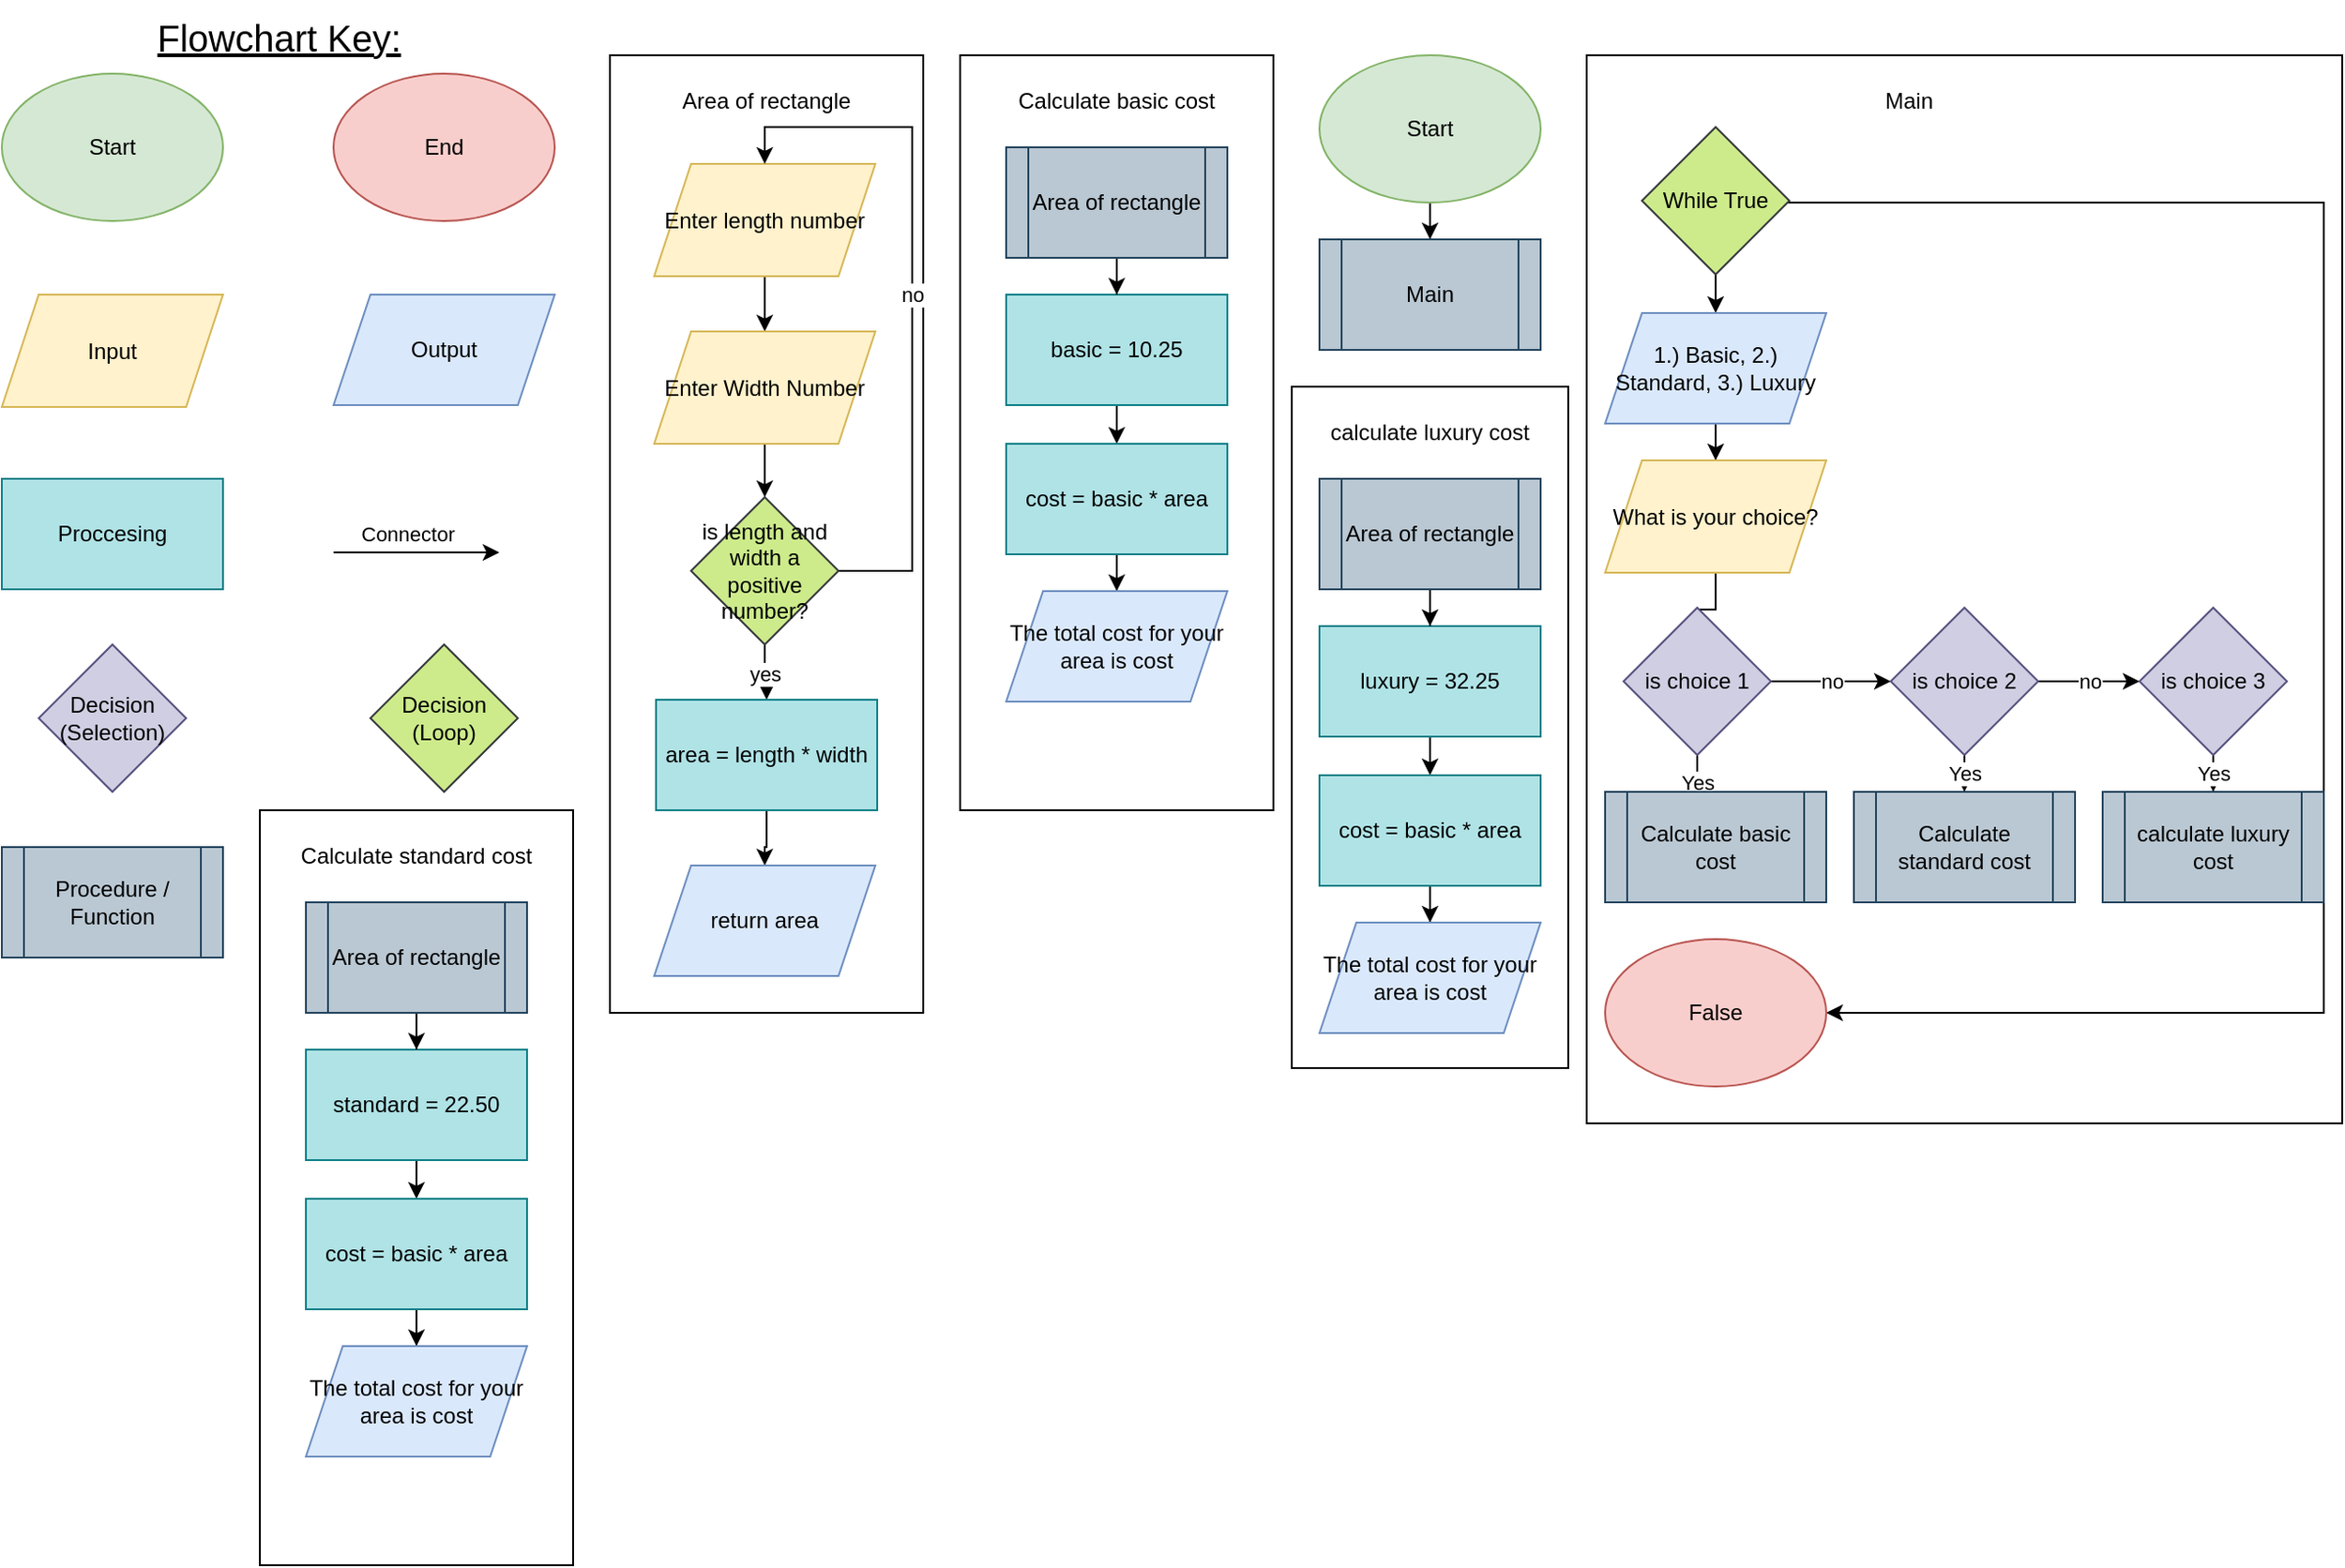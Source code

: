 <mxfile version="24.1.0" type="device">
  <diagram name="Page-1" id="DeJB2czDSN_dIi8B3RCe">
    <mxGraphModel dx="1393" dy="2004" grid="1" gridSize="10" guides="1" tooltips="1" connect="1" arrows="1" fold="1" page="1" pageScale="1" pageWidth="827" pageHeight="1169" math="0" shadow="0">
      <root>
        <mxCell id="0" />
        <mxCell id="1" parent="0" />
        <mxCell id="GwU9TqXV4x6sd4GeaGwo-1" value="Start" style="ellipse;whiteSpace=wrap;html=1;fillColor=#d5e8d4;strokeColor=#82b366;" parent="1" vertex="1">
          <mxGeometry x="50" y="-250" width="120" height="80" as="geometry" />
        </mxCell>
        <mxCell id="GwU9TqXV4x6sd4GeaGwo-2" value="End" style="ellipse;whiteSpace=wrap;html=1;fillColor=#f8cecc;strokeColor=#b85450;" parent="1" vertex="1">
          <mxGeometry x="230" y="-250" width="120" height="80" as="geometry" />
        </mxCell>
        <mxCell id="GwU9TqXV4x6sd4GeaGwo-3" value="Input" style="shape=parallelogram;perimeter=parallelogramPerimeter;whiteSpace=wrap;html=1;fixedSize=1;fillColor=#fff2cc;strokeColor=#d6b656;" parent="1" vertex="1">
          <mxGeometry x="50" y="-130" width="120" height="61" as="geometry" />
        </mxCell>
        <mxCell id="GwU9TqXV4x6sd4GeaGwo-4" value="Output" style="shape=parallelogram;perimeter=parallelogramPerimeter;whiteSpace=wrap;html=1;fixedSize=1;fillColor=#dae8fc;strokeColor=#6c8ebf;" parent="1" vertex="1">
          <mxGeometry x="230" y="-130" width="120" height="60" as="geometry" />
        </mxCell>
        <mxCell id="GwU9TqXV4x6sd4GeaGwo-5" value="Proccesing" style="rounded=0;whiteSpace=wrap;html=1;fillColor=#b0e3e6;strokeColor=#0e8088;" parent="1" vertex="1">
          <mxGeometry x="50" y="-30" width="120" height="60" as="geometry" />
        </mxCell>
        <mxCell id="GwU9TqXV4x6sd4GeaGwo-6" value="Decision (Selection)" style="rhombus;whiteSpace=wrap;html=1;fillColor=#d0cee2;strokeColor=#56517e;" parent="1" vertex="1">
          <mxGeometry x="70" y="60" width="80" height="80" as="geometry" />
        </mxCell>
        <mxCell id="GwU9TqXV4x6sd4GeaGwo-7" value="Decision (Loop)" style="rhombus;whiteSpace=wrap;html=1;fillColor=#cdeb8b;strokeColor=#36393d;" parent="1" vertex="1">
          <mxGeometry x="250" y="60" width="80" height="80" as="geometry" />
        </mxCell>
        <mxCell id="GwU9TqXV4x6sd4GeaGwo-8" value="" style="endArrow=classic;html=1;rounded=0;" parent="1" edge="1">
          <mxGeometry width="50" height="50" relative="1" as="geometry">
            <mxPoint x="230" y="10" as="sourcePoint" />
            <mxPoint x="320" y="10" as="targetPoint" />
          </mxGeometry>
        </mxCell>
        <mxCell id="GwU9TqXV4x6sd4GeaGwo-9" value="Connector" style="edgeLabel;html=1;align=center;verticalAlign=middle;resizable=0;points=[];" parent="GwU9TqXV4x6sd4GeaGwo-8" connectable="0" vertex="1">
          <mxGeometry x="-0.689" y="4" relative="1" as="geometry">
            <mxPoint x="26" y="-6" as="offset" />
          </mxGeometry>
        </mxCell>
        <mxCell id="GwU9TqXV4x6sd4GeaGwo-10" value="&lt;font style=&quot;font-size: 20px;&quot;&gt;&lt;u&gt;Flowchart Key:&lt;/u&gt;&lt;/font&gt;" style="text;html=1;align=center;verticalAlign=middle;resizable=0;points=[];autosize=1;strokeColor=none;fillColor=none;" parent="1" vertex="1">
          <mxGeometry x="120" y="-290" width="160" height="40" as="geometry" />
        </mxCell>
        <mxCell id="GwU9TqXV4x6sd4GeaGwo-11" value="Procedure / Function" style="shape=process;whiteSpace=wrap;html=1;backgroundOutline=1;fillColor=#bac8d3;strokeColor=#23445d;" parent="1" vertex="1">
          <mxGeometry x="50" y="170" width="120" height="60" as="geometry" />
        </mxCell>
        <mxCell id="KE83tORIBBEMfqk5LqUf-84" style="edgeStyle=orthogonalEdgeStyle;rounded=0;orthogonalLoop=1;jettySize=auto;html=1;" edge="1" parent="1" source="KE83tORIBBEMfqk5LqUf-1" target="KE83tORIBBEMfqk5LqUf-6">
          <mxGeometry relative="1" as="geometry" />
        </mxCell>
        <mxCell id="KE83tORIBBEMfqk5LqUf-1" value="Start" style="ellipse;whiteSpace=wrap;html=1;fillColor=#d5e8d4;strokeColor=#82b366;" vertex="1" parent="1">
          <mxGeometry x="765" y="-260" width="120" height="80" as="geometry" />
        </mxCell>
        <mxCell id="KE83tORIBBEMfqk5LqUf-6" value="Main" style="shape=process;whiteSpace=wrap;html=1;backgroundOutline=1;fillColor=#bac8d3;strokeColor=#23445d;" vertex="1" parent="1">
          <mxGeometry x="765" y="-160" width="120" height="60" as="geometry" />
        </mxCell>
        <mxCell id="KE83tORIBBEMfqk5LqUf-7" value="" style="rounded=0;whiteSpace=wrap;html=1;" vertex="1" parent="1">
          <mxGeometry x="380" y="-260" width="170" height="520" as="geometry" />
        </mxCell>
        <mxCell id="KE83tORIBBEMfqk5LqUf-8" value="" style="rounded=0;whiteSpace=wrap;html=1;" vertex="1" parent="1">
          <mxGeometry x="910" y="-260" width="410" height="580" as="geometry" />
        </mxCell>
        <mxCell id="KE83tORIBBEMfqk5LqUf-9" value="Area of rectangle" style="text;html=1;align=center;verticalAlign=middle;whiteSpace=wrap;rounded=0;" vertex="1" parent="1">
          <mxGeometry x="390" y="-250" width="150" height="30" as="geometry" />
        </mxCell>
        <mxCell id="KE83tORIBBEMfqk5LqUf-19" style="edgeStyle=orthogonalEdgeStyle;rounded=0;orthogonalLoop=1;jettySize=auto;html=1;exitX=0.5;exitY=1;exitDx=0;exitDy=0;entryX=0.5;entryY=0;entryDx=0;entryDy=0;" edge="1" parent="1" source="KE83tORIBBEMfqk5LqUf-10" target="KE83tORIBBEMfqk5LqUf-14">
          <mxGeometry relative="1" as="geometry" />
        </mxCell>
        <mxCell id="KE83tORIBBEMfqk5LqUf-10" value="Enter length number" style="shape=parallelogram;perimeter=parallelogramPerimeter;whiteSpace=wrap;html=1;fixedSize=1;fillColor=#fff2cc;strokeColor=#d6b656;" vertex="1" parent="1">
          <mxGeometry x="404" y="-201" width="120" height="61" as="geometry" />
        </mxCell>
        <mxCell id="KE83tORIBBEMfqk5LqUf-20" style="edgeStyle=orthogonalEdgeStyle;rounded=0;orthogonalLoop=1;jettySize=auto;html=1;exitX=0.5;exitY=1;exitDx=0;exitDy=0;" edge="1" parent="1" source="KE83tORIBBEMfqk5LqUf-14" target="KE83tORIBBEMfqk5LqUf-15">
          <mxGeometry relative="1" as="geometry" />
        </mxCell>
        <mxCell id="KE83tORIBBEMfqk5LqUf-14" value="Enter Width Number" style="shape=parallelogram;perimeter=parallelogramPerimeter;whiteSpace=wrap;html=1;fixedSize=1;fillColor=#fff2cc;strokeColor=#d6b656;" vertex="1" parent="1">
          <mxGeometry x="404" y="-110" width="120" height="61" as="geometry" />
        </mxCell>
        <mxCell id="KE83tORIBBEMfqk5LqUf-17" value="no" style="edgeStyle=orthogonalEdgeStyle;rounded=0;orthogonalLoop=1;jettySize=auto;html=1;entryX=0.5;entryY=0;entryDx=0;entryDy=0;" edge="1" parent="1" source="KE83tORIBBEMfqk5LqUf-15" target="KE83tORIBBEMfqk5LqUf-10">
          <mxGeometry relative="1" as="geometry">
            <Array as="points">
              <mxPoint x="544" y="20" />
              <mxPoint x="544" y="-221" />
              <mxPoint x="464" y="-221" />
            </Array>
          </mxGeometry>
        </mxCell>
        <mxCell id="KE83tORIBBEMfqk5LqUf-22" value="yes" style="edgeStyle=orthogonalEdgeStyle;rounded=0;orthogonalLoop=1;jettySize=auto;html=1;" edge="1" parent="1" source="KE83tORIBBEMfqk5LqUf-15" target="KE83tORIBBEMfqk5LqUf-16">
          <mxGeometry relative="1" as="geometry" />
        </mxCell>
        <mxCell id="KE83tORIBBEMfqk5LqUf-15" value="is length and width a positive number?" style="rhombus;whiteSpace=wrap;html=1;fillColor=#cdeb8b;strokeColor=#36393d;" vertex="1" parent="1">
          <mxGeometry x="424" y="-20" width="80" height="80" as="geometry" />
        </mxCell>
        <mxCell id="KE83tORIBBEMfqk5LqUf-23" style="edgeStyle=orthogonalEdgeStyle;rounded=0;orthogonalLoop=1;jettySize=auto;html=1;" edge="1" parent="1" source="KE83tORIBBEMfqk5LqUf-16" target="KE83tORIBBEMfqk5LqUf-21">
          <mxGeometry relative="1" as="geometry" />
        </mxCell>
        <mxCell id="KE83tORIBBEMfqk5LqUf-16" value="area = length * width" style="rounded=0;whiteSpace=wrap;html=1;fillColor=#b0e3e6;strokeColor=#0e8088;" vertex="1" parent="1">
          <mxGeometry x="405" y="90" width="120" height="60" as="geometry" />
        </mxCell>
        <mxCell id="KE83tORIBBEMfqk5LqUf-21" value="return area" style="shape=parallelogram;perimeter=parallelogramPerimeter;whiteSpace=wrap;html=1;fixedSize=1;fillColor=#dae8fc;strokeColor=#6c8ebf;" vertex="1" parent="1">
          <mxGeometry x="404" y="180" width="120" height="60" as="geometry" />
        </mxCell>
        <mxCell id="KE83tORIBBEMfqk5LqUf-31" value="" style="rounded=0;whiteSpace=wrap;html=1;" vertex="1" parent="1">
          <mxGeometry x="190" y="150" width="170" height="410" as="geometry" />
        </mxCell>
        <mxCell id="KE83tORIBBEMfqk5LqUf-32" value="Calculate standard cost" style="text;html=1;align=center;verticalAlign=middle;whiteSpace=wrap;rounded=0;" vertex="1" parent="1">
          <mxGeometry x="200" y="160" width="150" height="30" as="geometry" />
        </mxCell>
        <mxCell id="KE83tORIBBEMfqk5LqUf-33" style="edgeStyle=orthogonalEdgeStyle;rounded=0;orthogonalLoop=1;jettySize=auto;html=1;" edge="1" parent="1" source="KE83tORIBBEMfqk5LqUf-34" target="KE83tORIBBEMfqk5LqUf-36">
          <mxGeometry relative="1" as="geometry" />
        </mxCell>
        <mxCell id="KE83tORIBBEMfqk5LqUf-34" value="standard = 22.50" style="rounded=0;whiteSpace=wrap;html=1;fillColor=#b0e3e6;strokeColor=#0e8088;" vertex="1" parent="1">
          <mxGeometry x="215" y="280" width="120" height="60" as="geometry" />
        </mxCell>
        <mxCell id="KE83tORIBBEMfqk5LqUf-35" style="edgeStyle=orthogonalEdgeStyle;rounded=0;orthogonalLoop=1;jettySize=auto;html=1;" edge="1" parent="1" source="KE83tORIBBEMfqk5LqUf-36" target="KE83tORIBBEMfqk5LqUf-37">
          <mxGeometry relative="1" as="geometry" />
        </mxCell>
        <mxCell id="KE83tORIBBEMfqk5LqUf-36" value="cost = basic * area" style="rounded=0;whiteSpace=wrap;html=1;fillColor=#b0e3e6;strokeColor=#0e8088;" vertex="1" parent="1">
          <mxGeometry x="215" y="361" width="120" height="60" as="geometry" />
        </mxCell>
        <mxCell id="KE83tORIBBEMfqk5LqUf-37" value="The total cost for your area is cost" style="shape=parallelogram;perimeter=parallelogramPerimeter;whiteSpace=wrap;html=1;fixedSize=1;fillColor=#dae8fc;strokeColor=#6c8ebf;" vertex="1" parent="1">
          <mxGeometry x="215" y="441" width="120" height="60" as="geometry" />
        </mxCell>
        <mxCell id="KE83tORIBBEMfqk5LqUf-45" value="Main" style="text;html=1;align=center;verticalAlign=middle;whiteSpace=wrap;rounded=0;" vertex="1" parent="1">
          <mxGeometry x="920" y="-250" width="330" height="30" as="geometry" />
        </mxCell>
        <mxCell id="KE83tORIBBEMfqk5LqUf-81" style="edgeStyle=orthogonalEdgeStyle;rounded=0;orthogonalLoop=1;jettySize=auto;html=1;" edge="1" parent="1" source="KE83tORIBBEMfqk5LqUf-46" target="KE83tORIBBEMfqk5LqUf-47">
          <mxGeometry relative="1" as="geometry" />
        </mxCell>
        <mxCell id="KE83tORIBBEMfqk5LqUf-86" style="edgeStyle=orthogonalEdgeStyle;rounded=0;orthogonalLoop=1;jettySize=auto;html=1;entryX=1;entryY=0.5;entryDx=0;entryDy=0;" edge="1" parent="1" source="KE83tORIBBEMfqk5LqUf-46" target="KE83tORIBBEMfqk5LqUf-85">
          <mxGeometry relative="1" as="geometry">
            <Array as="points">
              <mxPoint x="1310" y="-180" />
              <mxPoint x="1310" y="260" />
            </Array>
          </mxGeometry>
        </mxCell>
        <mxCell id="KE83tORIBBEMfqk5LqUf-46" value="While True" style="rhombus;whiteSpace=wrap;html=1;fillColor=#cdeb8b;strokeColor=#36393d;" vertex="1" parent="1">
          <mxGeometry x="940" y="-221" width="80" height="80" as="geometry" />
        </mxCell>
        <mxCell id="KE83tORIBBEMfqk5LqUf-82" style="edgeStyle=orthogonalEdgeStyle;rounded=0;orthogonalLoop=1;jettySize=auto;html=1;" edge="1" parent="1" source="KE83tORIBBEMfqk5LqUf-47" target="KE83tORIBBEMfqk5LqUf-49">
          <mxGeometry relative="1" as="geometry" />
        </mxCell>
        <mxCell id="KE83tORIBBEMfqk5LqUf-47" value="1.) Basic, 2.) Standard, 3.) Luxury" style="shape=parallelogram;perimeter=parallelogramPerimeter;whiteSpace=wrap;html=1;fixedSize=1;fillColor=#dae8fc;strokeColor=#6c8ebf;" vertex="1" parent="1">
          <mxGeometry x="920" y="-120" width="120" height="60" as="geometry" />
        </mxCell>
        <mxCell id="KE83tORIBBEMfqk5LqUf-83" style="edgeStyle=orthogonalEdgeStyle;rounded=0;orthogonalLoop=1;jettySize=auto;html=1;entryX=0.5;entryY=0;entryDx=0;entryDy=0;" edge="1" parent="1" source="KE83tORIBBEMfqk5LqUf-49" target="KE83tORIBBEMfqk5LqUf-50">
          <mxGeometry relative="1" as="geometry" />
        </mxCell>
        <mxCell id="KE83tORIBBEMfqk5LqUf-49" value="What is your choice?" style="shape=parallelogram;perimeter=parallelogramPerimeter;whiteSpace=wrap;html=1;fixedSize=1;fillColor=#fff2cc;strokeColor=#d6b656;" vertex="1" parent="1">
          <mxGeometry x="920" y="-40" width="120" height="61" as="geometry" />
        </mxCell>
        <mxCell id="KE83tORIBBEMfqk5LqUf-73" value="no" style="edgeStyle=orthogonalEdgeStyle;rounded=0;orthogonalLoop=1;jettySize=auto;html=1;" edge="1" parent="1" source="KE83tORIBBEMfqk5LqUf-50" target="KE83tORIBBEMfqk5LqUf-51">
          <mxGeometry relative="1" as="geometry" />
        </mxCell>
        <mxCell id="KE83tORIBBEMfqk5LqUf-78" value="Yes" style="edgeStyle=orthogonalEdgeStyle;rounded=0;orthogonalLoop=1;jettySize=auto;html=1;" edge="1" parent="1" source="KE83tORIBBEMfqk5LqUf-50" target="KE83tORIBBEMfqk5LqUf-76">
          <mxGeometry relative="1" as="geometry" />
        </mxCell>
        <mxCell id="KE83tORIBBEMfqk5LqUf-50" value="is choice 1" style="rhombus;whiteSpace=wrap;html=1;fillColor=#d0cee2;strokeColor=#56517e;" vertex="1" parent="1">
          <mxGeometry x="930" y="40" width="80" height="80" as="geometry" />
        </mxCell>
        <mxCell id="KE83tORIBBEMfqk5LqUf-74" value="no" style="edgeStyle=orthogonalEdgeStyle;rounded=0;orthogonalLoop=1;jettySize=auto;html=1;" edge="1" parent="1" source="KE83tORIBBEMfqk5LqUf-51" target="KE83tORIBBEMfqk5LqUf-52">
          <mxGeometry relative="1" as="geometry" />
        </mxCell>
        <mxCell id="KE83tORIBBEMfqk5LqUf-79" value="Yes" style="edgeStyle=orthogonalEdgeStyle;rounded=0;orthogonalLoop=1;jettySize=auto;html=1;" edge="1" parent="1" source="KE83tORIBBEMfqk5LqUf-51" target="KE83tORIBBEMfqk5LqUf-75">
          <mxGeometry relative="1" as="geometry" />
        </mxCell>
        <mxCell id="KE83tORIBBEMfqk5LqUf-51" value="is choice 2" style="rhombus;whiteSpace=wrap;html=1;fillColor=#d0cee2;strokeColor=#56517e;" vertex="1" parent="1">
          <mxGeometry x="1075" y="40" width="80" height="80" as="geometry" />
        </mxCell>
        <mxCell id="KE83tORIBBEMfqk5LqUf-80" value="Yes" style="edgeStyle=orthogonalEdgeStyle;rounded=0;orthogonalLoop=1;jettySize=auto;html=1;" edge="1" parent="1" source="KE83tORIBBEMfqk5LqUf-52" target="KE83tORIBBEMfqk5LqUf-77">
          <mxGeometry relative="1" as="geometry" />
        </mxCell>
        <mxCell id="KE83tORIBBEMfqk5LqUf-52" value="is choice 3" style="rhombus;whiteSpace=wrap;html=1;fillColor=#d0cee2;strokeColor=#56517e;" vertex="1" parent="1">
          <mxGeometry x="1210" y="40" width="80" height="80" as="geometry" />
        </mxCell>
        <mxCell id="KE83tORIBBEMfqk5LqUf-54" style="edgeStyle=orthogonalEdgeStyle;rounded=0;orthogonalLoop=1;jettySize=auto;html=1;" edge="1" parent="1" source="KE83tORIBBEMfqk5LqUf-53" target="KE83tORIBBEMfqk5LqUf-34">
          <mxGeometry relative="1" as="geometry" />
        </mxCell>
        <mxCell id="KE83tORIBBEMfqk5LqUf-53" value="Area of rectangle" style="shape=process;whiteSpace=wrap;html=1;backgroundOutline=1;fillColor=#bac8d3;strokeColor=#23445d;" vertex="1" parent="1">
          <mxGeometry x="215" y="200" width="120" height="60" as="geometry" />
        </mxCell>
        <mxCell id="KE83tORIBBEMfqk5LqUf-55" value="" style="rounded=0;whiteSpace=wrap;html=1;" vertex="1" parent="1">
          <mxGeometry x="570" y="-260" width="170" height="410" as="geometry" />
        </mxCell>
        <mxCell id="KE83tORIBBEMfqk5LqUf-56" value="Calculate basic cost" style="text;html=1;align=center;verticalAlign=middle;whiteSpace=wrap;rounded=0;" vertex="1" parent="1">
          <mxGeometry x="580" y="-250" width="150" height="30" as="geometry" />
        </mxCell>
        <mxCell id="KE83tORIBBEMfqk5LqUf-57" style="edgeStyle=orthogonalEdgeStyle;rounded=0;orthogonalLoop=1;jettySize=auto;html=1;" edge="1" parent="1" source="KE83tORIBBEMfqk5LqUf-58" target="KE83tORIBBEMfqk5LqUf-60">
          <mxGeometry relative="1" as="geometry" />
        </mxCell>
        <mxCell id="KE83tORIBBEMfqk5LqUf-58" value="basic = 10.25" style="rounded=0;whiteSpace=wrap;html=1;fillColor=#b0e3e6;strokeColor=#0e8088;" vertex="1" parent="1">
          <mxGeometry x="595" y="-130" width="120" height="60" as="geometry" />
        </mxCell>
        <mxCell id="KE83tORIBBEMfqk5LqUf-59" style="edgeStyle=orthogonalEdgeStyle;rounded=0;orthogonalLoop=1;jettySize=auto;html=1;" edge="1" parent="1" source="KE83tORIBBEMfqk5LqUf-60" target="KE83tORIBBEMfqk5LqUf-61">
          <mxGeometry relative="1" as="geometry" />
        </mxCell>
        <mxCell id="KE83tORIBBEMfqk5LqUf-60" value="cost = basic * area" style="rounded=0;whiteSpace=wrap;html=1;fillColor=#b0e3e6;strokeColor=#0e8088;" vertex="1" parent="1">
          <mxGeometry x="595" y="-49" width="120" height="60" as="geometry" />
        </mxCell>
        <mxCell id="KE83tORIBBEMfqk5LqUf-61" value="The total cost for your area is cost" style="shape=parallelogram;perimeter=parallelogramPerimeter;whiteSpace=wrap;html=1;fixedSize=1;fillColor=#dae8fc;strokeColor=#6c8ebf;" vertex="1" parent="1">
          <mxGeometry x="595" y="31" width="120" height="60" as="geometry" />
        </mxCell>
        <mxCell id="KE83tORIBBEMfqk5LqUf-62" style="edgeStyle=orthogonalEdgeStyle;rounded=0;orthogonalLoop=1;jettySize=auto;html=1;" edge="1" parent="1" source="KE83tORIBBEMfqk5LqUf-63" target="KE83tORIBBEMfqk5LqUf-58">
          <mxGeometry relative="1" as="geometry" />
        </mxCell>
        <mxCell id="KE83tORIBBEMfqk5LqUf-63" value="Area of rectangle" style="shape=process;whiteSpace=wrap;html=1;backgroundOutline=1;fillColor=#bac8d3;strokeColor=#23445d;" vertex="1" parent="1">
          <mxGeometry x="595" y="-210" width="120" height="60" as="geometry" />
        </mxCell>
        <mxCell id="KE83tORIBBEMfqk5LqUf-64" value="" style="rounded=0;whiteSpace=wrap;html=1;" vertex="1" parent="1">
          <mxGeometry x="750" y="-80" width="150" height="370" as="geometry" />
        </mxCell>
        <mxCell id="KE83tORIBBEMfqk5LqUf-65" value="calculate luxury cost" style="text;html=1;align=center;verticalAlign=middle;whiteSpace=wrap;rounded=0;" vertex="1" parent="1">
          <mxGeometry x="750" y="-70" width="150" height="30" as="geometry" />
        </mxCell>
        <mxCell id="KE83tORIBBEMfqk5LqUf-66" style="edgeStyle=orthogonalEdgeStyle;rounded=0;orthogonalLoop=1;jettySize=auto;html=1;" edge="1" parent="1" source="KE83tORIBBEMfqk5LqUf-67" target="KE83tORIBBEMfqk5LqUf-69">
          <mxGeometry relative="1" as="geometry" />
        </mxCell>
        <mxCell id="KE83tORIBBEMfqk5LqUf-67" value="luxury = 32.25" style="rounded=0;whiteSpace=wrap;html=1;fillColor=#b0e3e6;strokeColor=#0e8088;" vertex="1" parent="1">
          <mxGeometry x="765" y="50" width="120" height="60" as="geometry" />
        </mxCell>
        <mxCell id="KE83tORIBBEMfqk5LqUf-68" style="edgeStyle=orthogonalEdgeStyle;rounded=0;orthogonalLoop=1;jettySize=auto;html=1;" edge="1" parent="1" source="KE83tORIBBEMfqk5LqUf-69" target="KE83tORIBBEMfqk5LqUf-70">
          <mxGeometry relative="1" as="geometry" />
        </mxCell>
        <mxCell id="KE83tORIBBEMfqk5LqUf-69" value="cost = basic * area" style="rounded=0;whiteSpace=wrap;html=1;fillColor=#b0e3e6;strokeColor=#0e8088;" vertex="1" parent="1">
          <mxGeometry x="765" y="131" width="120" height="60" as="geometry" />
        </mxCell>
        <mxCell id="KE83tORIBBEMfqk5LqUf-70" value="The total cost for your area is cost" style="shape=parallelogram;perimeter=parallelogramPerimeter;whiteSpace=wrap;html=1;fixedSize=1;fillColor=#dae8fc;strokeColor=#6c8ebf;" vertex="1" parent="1">
          <mxGeometry x="765" y="211" width="120" height="60" as="geometry" />
        </mxCell>
        <mxCell id="KE83tORIBBEMfqk5LqUf-71" style="edgeStyle=orthogonalEdgeStyle;rounded=0;orthogonalLoop=1;jettySize=auto;html=1;" edge="1" parent="1" source="KE83tORIBBEMfqk5LqUf-72" target="KE83tORIBBEMfqk5LqUf-67">
          <mxGeometry relative="1" as="geometry" />
        </mxCell>
        <mxCell id="KE83tORIBBEMfqk5LqUf-72" value="Area of rectangle" style="shape=process;whiteSpace=wrap;html=1;backgroundOutline=1;fillColor=#bac8d3;strokeColor=#23445d;" vertex="1" parent="1">
          <mxGeometry x="765" y="-30" width="120" height="60" as="geometry" />
        </mxCell>
        <mxCell id="KE83tORIBBEMfqk5LqUf-75" value="Calculate standard cost" style="shape=process;whiteSpace=wrap;html=1;backgroundOutline=1;fillColor=#bac8d3;strokeColor=#23445d;" vertex="1" parent="1">
          <mxGeometry x="1055" y="140" width="120" height="60" as="geometry" />
        </mxCell>
        <mxCell id="KE83tORIBBEMfqk5LqUf-76" value="Calculate basic cost" style="shape=process;whiteSpace=wrap;html=1;backgroundOutline=1;fillColor=#bac8d3;strokeColor=#23445d;" vertex="1" parent="1">
          <mxGeometry x="920" y="140" width="120" height="60" as="geometry" />
        </mxCell>
        <mxCell id="KE83tORIBBEMfqk5LqUf-77" value="calculate luxury cost" style="shape=process;whiteSpace=wrap;html=1;backgroundOutline=1;fillColor=#bac8d3;strokeColor=#23445d;" vertex="1" parent="1">
          <mxGeometry x="1190" y="140" width="120" height="60" as="geometry" />
        </mxCell>
        <mxCell id="KE83tORIBBEMfqk5LqUf-85" value="False" style="ellipse;whiteSpace=wrap;html=1;fillColor=#f8cecc;strokeColor=#b85450;" vertex="1" parent="1">
          <mxGeometry x="920" y="220" width="120" height="80" as="geometry" />
        </mxCell>
      </root>
    </mxGraphModel>
  </diagram>
</mxfile>

